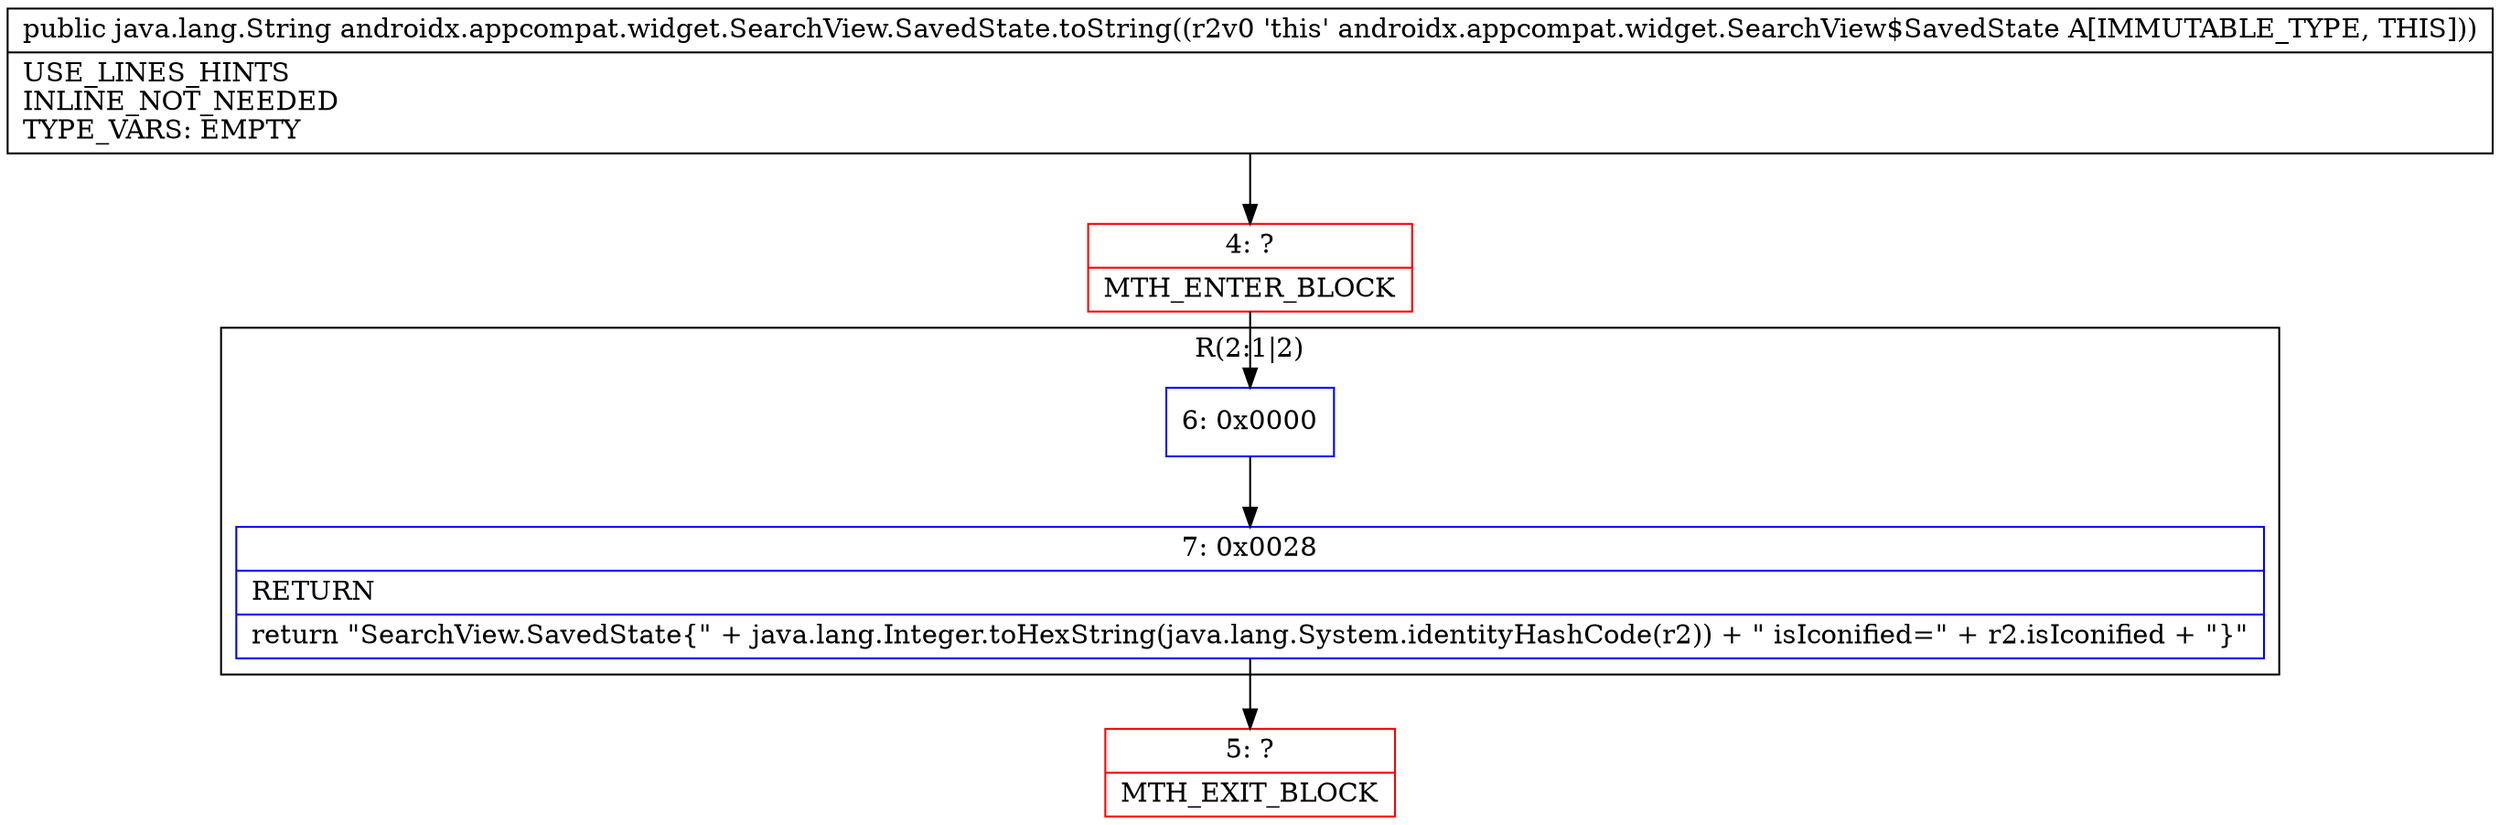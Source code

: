 digraph "CFG forandroidx.appcompat.widget.SearchView.SavedState.toString()Ljava\/lang\/String;" {
subgraph cluster_Region_1484555216 {
label = "R(2:1|2)";
node [shape=record,color=blue];
Node_6 [shape=record,label="{6\:\ 0x0000}"];
Node_7 [shape=record,label="{7\:\ 0x0028|RETURN\l|return \"SearchView.SavedState\{\" + java.lang.Integer.toHexString(java.lang.System.identityHashCode(r2)) + \" isIconified=\" + r2.isIconified + \"\}\"\l}"];
}
Node_4 [shape=record,color=red,label="{4\:\ ?|MTH_ENTER_BLOCK\l}"];
Node_5 [shape=record,color=red,label="{5\:\ ?|MTH_EXIT_BLOCK\l}"];
MethodNode[shape=record,label="{public java.lang.String androidx.appcompat.widget.SearchView.SavedState.toString((r2v0 'this' androidx.appcompat.widget.SearchView$SavedState A[IMMUTABLE_TYPE, THIS]))  | USE_LINES_HINTS\lINLINE_NOT_NEEDED\lTYPE_VARS: EMPTY\l}"];
MethodNode -> Node_4;Node_6 -> Node_7;
Node_7 -> Node_5;
Node_4 -> Node_6;
}

